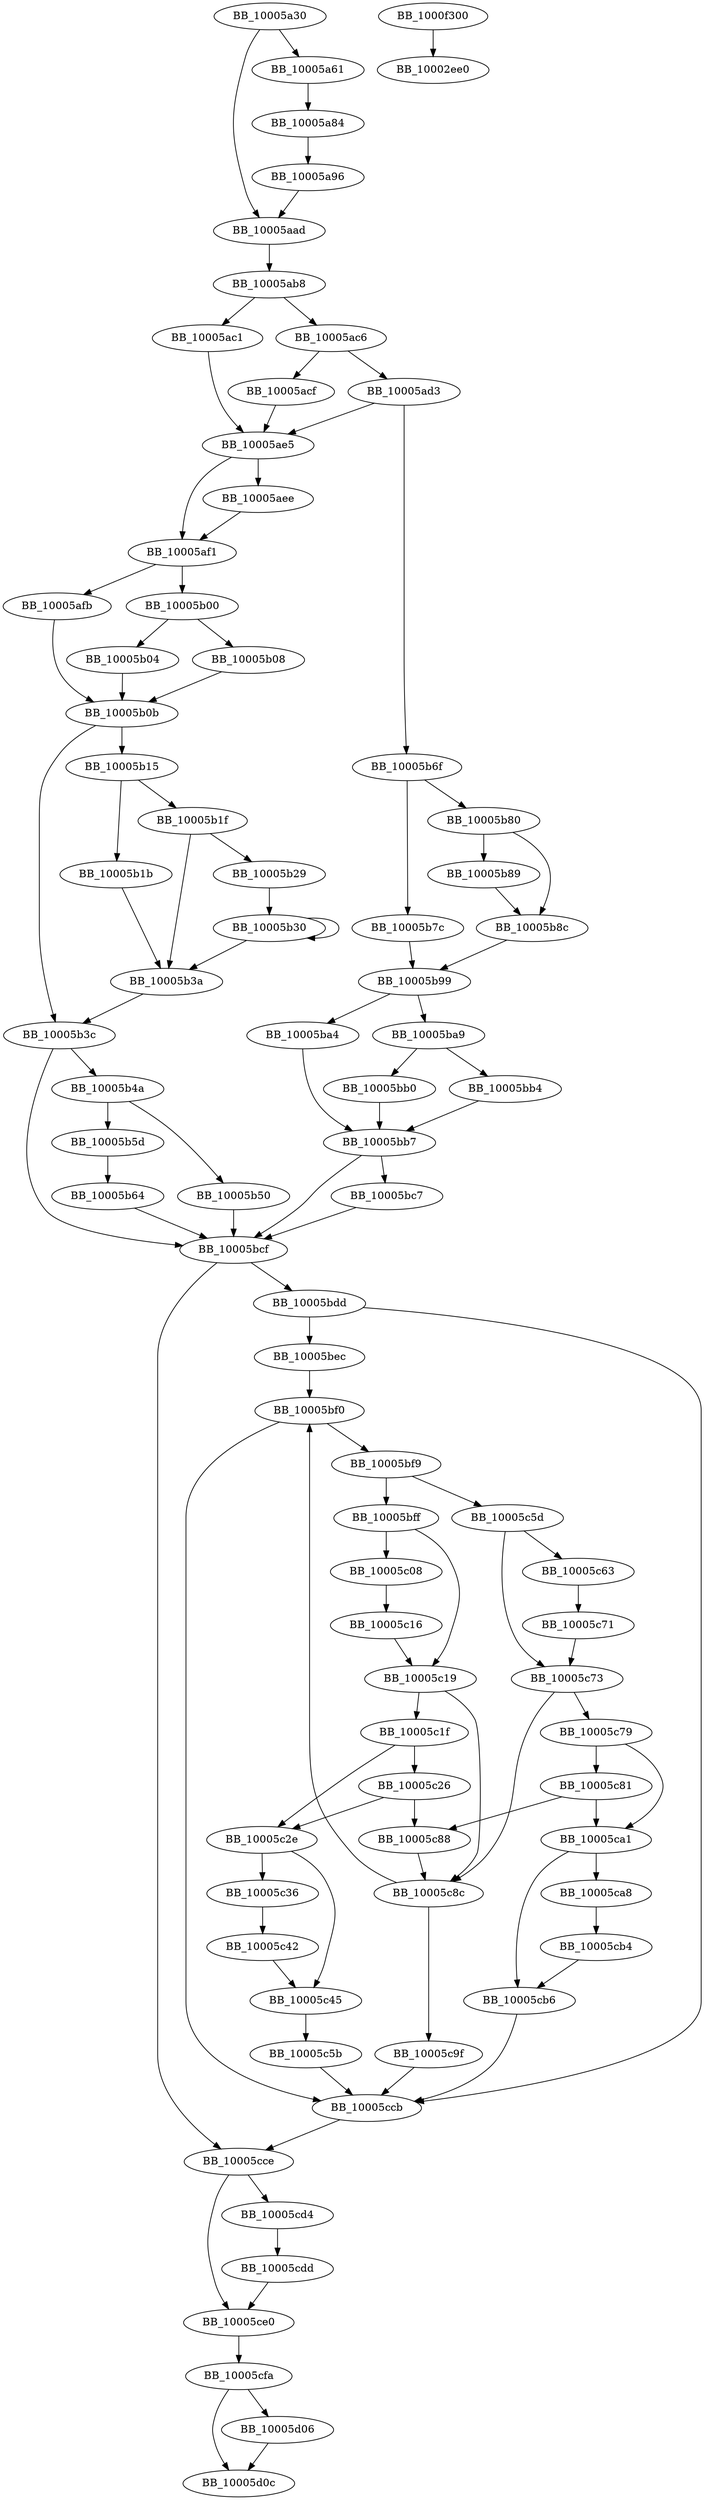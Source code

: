 DiGraph sub_10005A30{
BB_10005a30->BB_10005a61
BB_10005a30->BB_10005aad
BB_10005a61->BB_10005a84
BB_10005a84->BB_10005a96
BB_10005a96->BB_10005aad
BB_10005aad->BB_10005ab8
BB_10005ab8->BB_10005ac1
BB_10005ab8->BB_10005ac6
BB_10005ac1->BB_10005ae5
BB_10005ac6->BB_10005acf
BB_10005ac6->BB_10005ad3
BB_10005acf->BB_10005ae5
BB_10005ad3->BB_10005ae5
BB_10005ad3->BB_10005b6f
BB_10005ae5->BB_10005aee
BB_10005ae5->BB_10005af1
BB_10005aee->BB_10005af1
BB_10005af1->BB_10005afb
BB_10005af1->BB_10005b00
BB_10005afb->BB_10005b0b
BB_10005b00->BB_10005b04
BB_10005b00->BB_10005b08
BB_10005b04->BB_10005b0b
BB_10005b08->BB_10005b0b
BB_10005b0b->BB_10005b15
BB_10005b0b->BB_10005b3c
BB_10005b15->BB_10005b1b
BB_10005b15->BB_10005b1f
BB_10005b1b->BB_10005b3a
BB_10005b1f->BB_10005b29
BB_10005b1f->BB_10005b3a
BB_10005b29->BB_10005b30
BB_10005b30->BB_10005b30
BB_10005b30->BB_10005b3a
BB_10005b3a->BB_10005b3c
BB_10005b3c->BB_10005b4a
BB_10005b3c->BB_10005bcf
BB_10005b4a->BB_10005b50
BB_10005b4a->BB_10005b5d
BB_10005b50->BB_10005bcf
BB_10005b5d->BB_10005b64
BB_10005b64->BB_10005bcf
BB_10005b6f->BB_10005b7c
BB_10005b6f->BB_10005b80
BB_10005b7c->BB_10005b99
BB_10005b80->BB_10005b89
BB_10005b80->BB_10005b8c
BB_10005b89->BB_10005b8c
BB_10005b8c->BB_10005b99
BB_10005b99->BB_10005ba4
BB_10005b99->BB_10005ba9
BB_10005ba4->BB_10005bb7
BB_10005ba9->BB_10005bb0
BB_10005ba9->BB_10005bb4
BB_10005bb0->BB_10005bb7
BB_10005bb4->BB_10005bb7
BB_10005bb7->BB_10005bc7
BB_10005bb7->BB_10005bcf
BB_10005bc7->BB_10005bcf
BB_10005bcf->BB_10005bdd
BB_10005bcf->BB_10005cce
BB_10005bdd->BB_10005bec
BB_10005bdd->BB_10005ccb
BB_10005bec->BB_10005bf0
BB_10005bf0->BB_10005bf9
BB_10005bf0->BB_10005ccb
BB_10005bf9->BB_10005bff
BB_10005bf9->BB_10005c5d
BB_10005bff->BB_10005c08
BB_10005bff->BB_10005c19
BB_10005c08->BB_10005c16
BB_10005c16->BB_10005c19
BB_10005c19->BB_10005c1f
BB_10005c19->BB_10005c8c
BB_10005c1f->BB_10005c26
BB_10005c1f->BB_10005c2e
BB_10005c26->BB_10005c2e
BB_10005c26->BB_10005c88
BB_10005c2e->BB_10005c36
BB_10005c2e->BB_10005c45
BB_10005c36->BB_10005c42
BB_10005c42->BB_10005c45
BB_10005c45->BB_10005c5b
BB_10005c5b->BB_10005ccb
BB_10005c5d->BB_10005c63
BB_10005c5d->BB_10005c73
BB_10005c63->BB_10005c71
BB_10005c71->BB_10005c73
BB_10005c73->BB_10005c79
BB_10005c73->BB_10005c8c
BB_10005c79->BB_10005c81
BB_10005c79->BB_10005ca1
BB_10005c81->BB_10005c88
BB_10005c81->BB_10005ca1
BB_10005c88->BB_10005c8c
BB_10005c8c->BB_10005bf0
BB_10005c8c->BB_10005c9f
BB_10005c9f->BB_10005ccb
BB_10005ca1->BB_10005ca8
BB_10005ca1->BB_10005cb6
BB_10005ca8->BB_10005cb4
BB_10005cb4->BB_10005cb6
BB_10005cb6->BB_10005ccb
BB_10005ccb->BB_10005cce
BB_10005cce->BB_10005cd4
BB_10005cce->BB_10005ce0
BB_10005cd4->BB_10005cdd
BB_10005cdd->BB_10005ce0
BB_10005ce0->BB_10005cfa
BB_10005cfa->BB_10005d06
BB_10005cfa->BB_10005d0c
BB_10005d06->BB_10005d0c
BB_1000f300->BB_10002ee0
}
